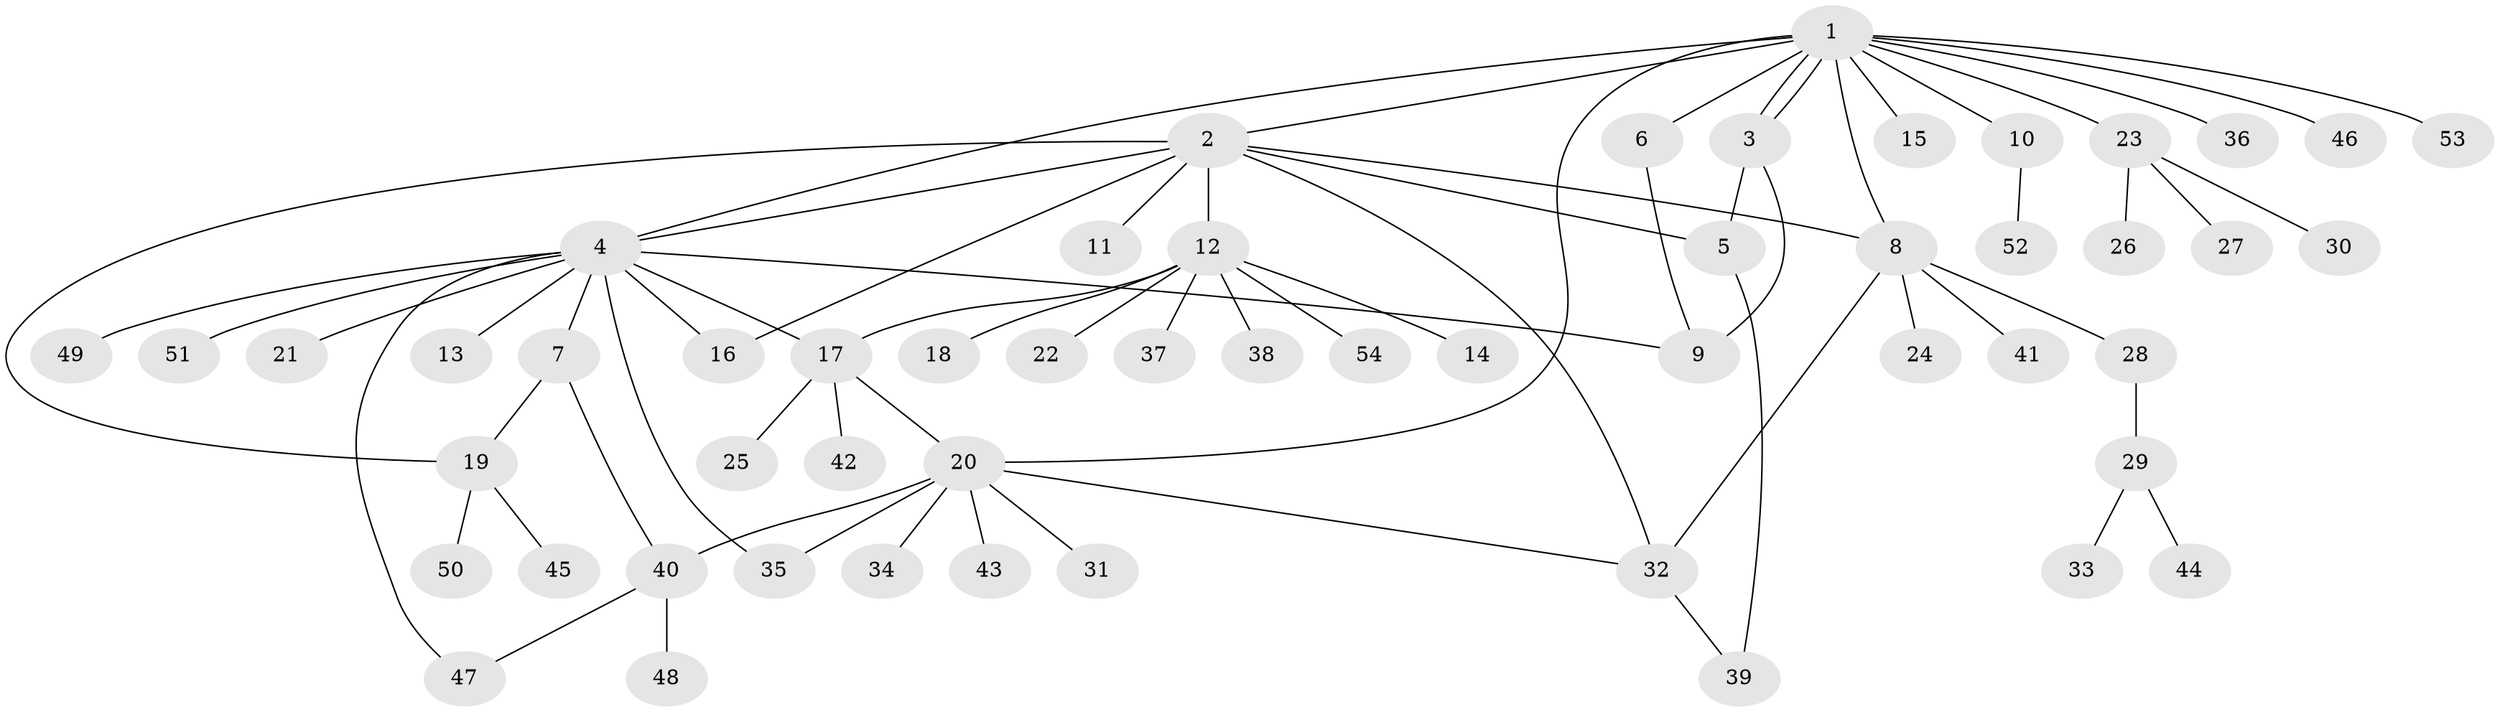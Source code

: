 // Generated by graph-tools (version 1.1) at 2025/11/02/27/25 16:11:14]
// undirected, 54 vertices, 69 edges
graph export_dot {
graph [start="1"]
  node [color=gray90,style=filled];
  1;
  2;
  3;
  4;
  5;
  6;
  7;
  8;
  9;
  10;
  11;
  12;
  13;
  14;
  15;
  16;
  17;
  18;
  19;
  20;
  21;
  22;
  23;
  24;
  25;
  26;
  27;
  28;
  29;
  30;
  31;
  32;
  33;
  34;
  35;
  36;
  37;
  38;
  39;
  40;
  41;
  42;
  43;
  44;
  45;
  46;
  47;
  48;
  49;
  50;
  51;
  52;
  53;
  54;
  1 -- 2;
  1 -- 3;
  1 -- 3;
  1 -- 4;
  1 -- 6;
  1 -- 8;
  1 -- 10;
  1 -- 15;
  1 -- 20;
  1 -- 23;
  1 -- 36;
  1 -- 46;
  1 -- 53;
  2 -- 4;
  2 -- 5;
  2 -- 8;
  2 -- 11;
  2 -- 12;
  2 -- 16;
  2 -- 19;
  2 -- 32;
  3 -- 5;
  3 -- 9;
  4 -- 7;
  4 -- 9;
  4 -- 13;
  4 -- 16;
  4 -- 17;
  4 -- 21;
  4 -- 35;
  4 -- 47;
  4 -- 49;
  4 -- 51;
  5 -- 39;
  6 -- 9;
  7 -- 19;
  7 -- 40;
  8 -- 24;
  8 -- 28;
  8 -- 32;
  8 -- 41;
  10 -- 52;
  12 -- 14;
  12 -- 17;
  12 -- 18;
  12 -- 22;
  12 -- 37;
  12 -- 38;
  12 -- 54;
  17 -- 20;
  17 -- 25;
  17 -- 42;
  19 -- 45;
  19 -- 50;
  20 -- 31;
  20 -- 32;
  20 -- 34;
  20 -- 35;
  20 -- 40;
  20 -- 43;
  23 -- 26;
  23 -- 27;
  23 -- 30;
  28 -- 29;
  29 -- 33;
  29 -- 44;
  32 -- 39;
  40 -- 47;
  40 -- 48;
}
